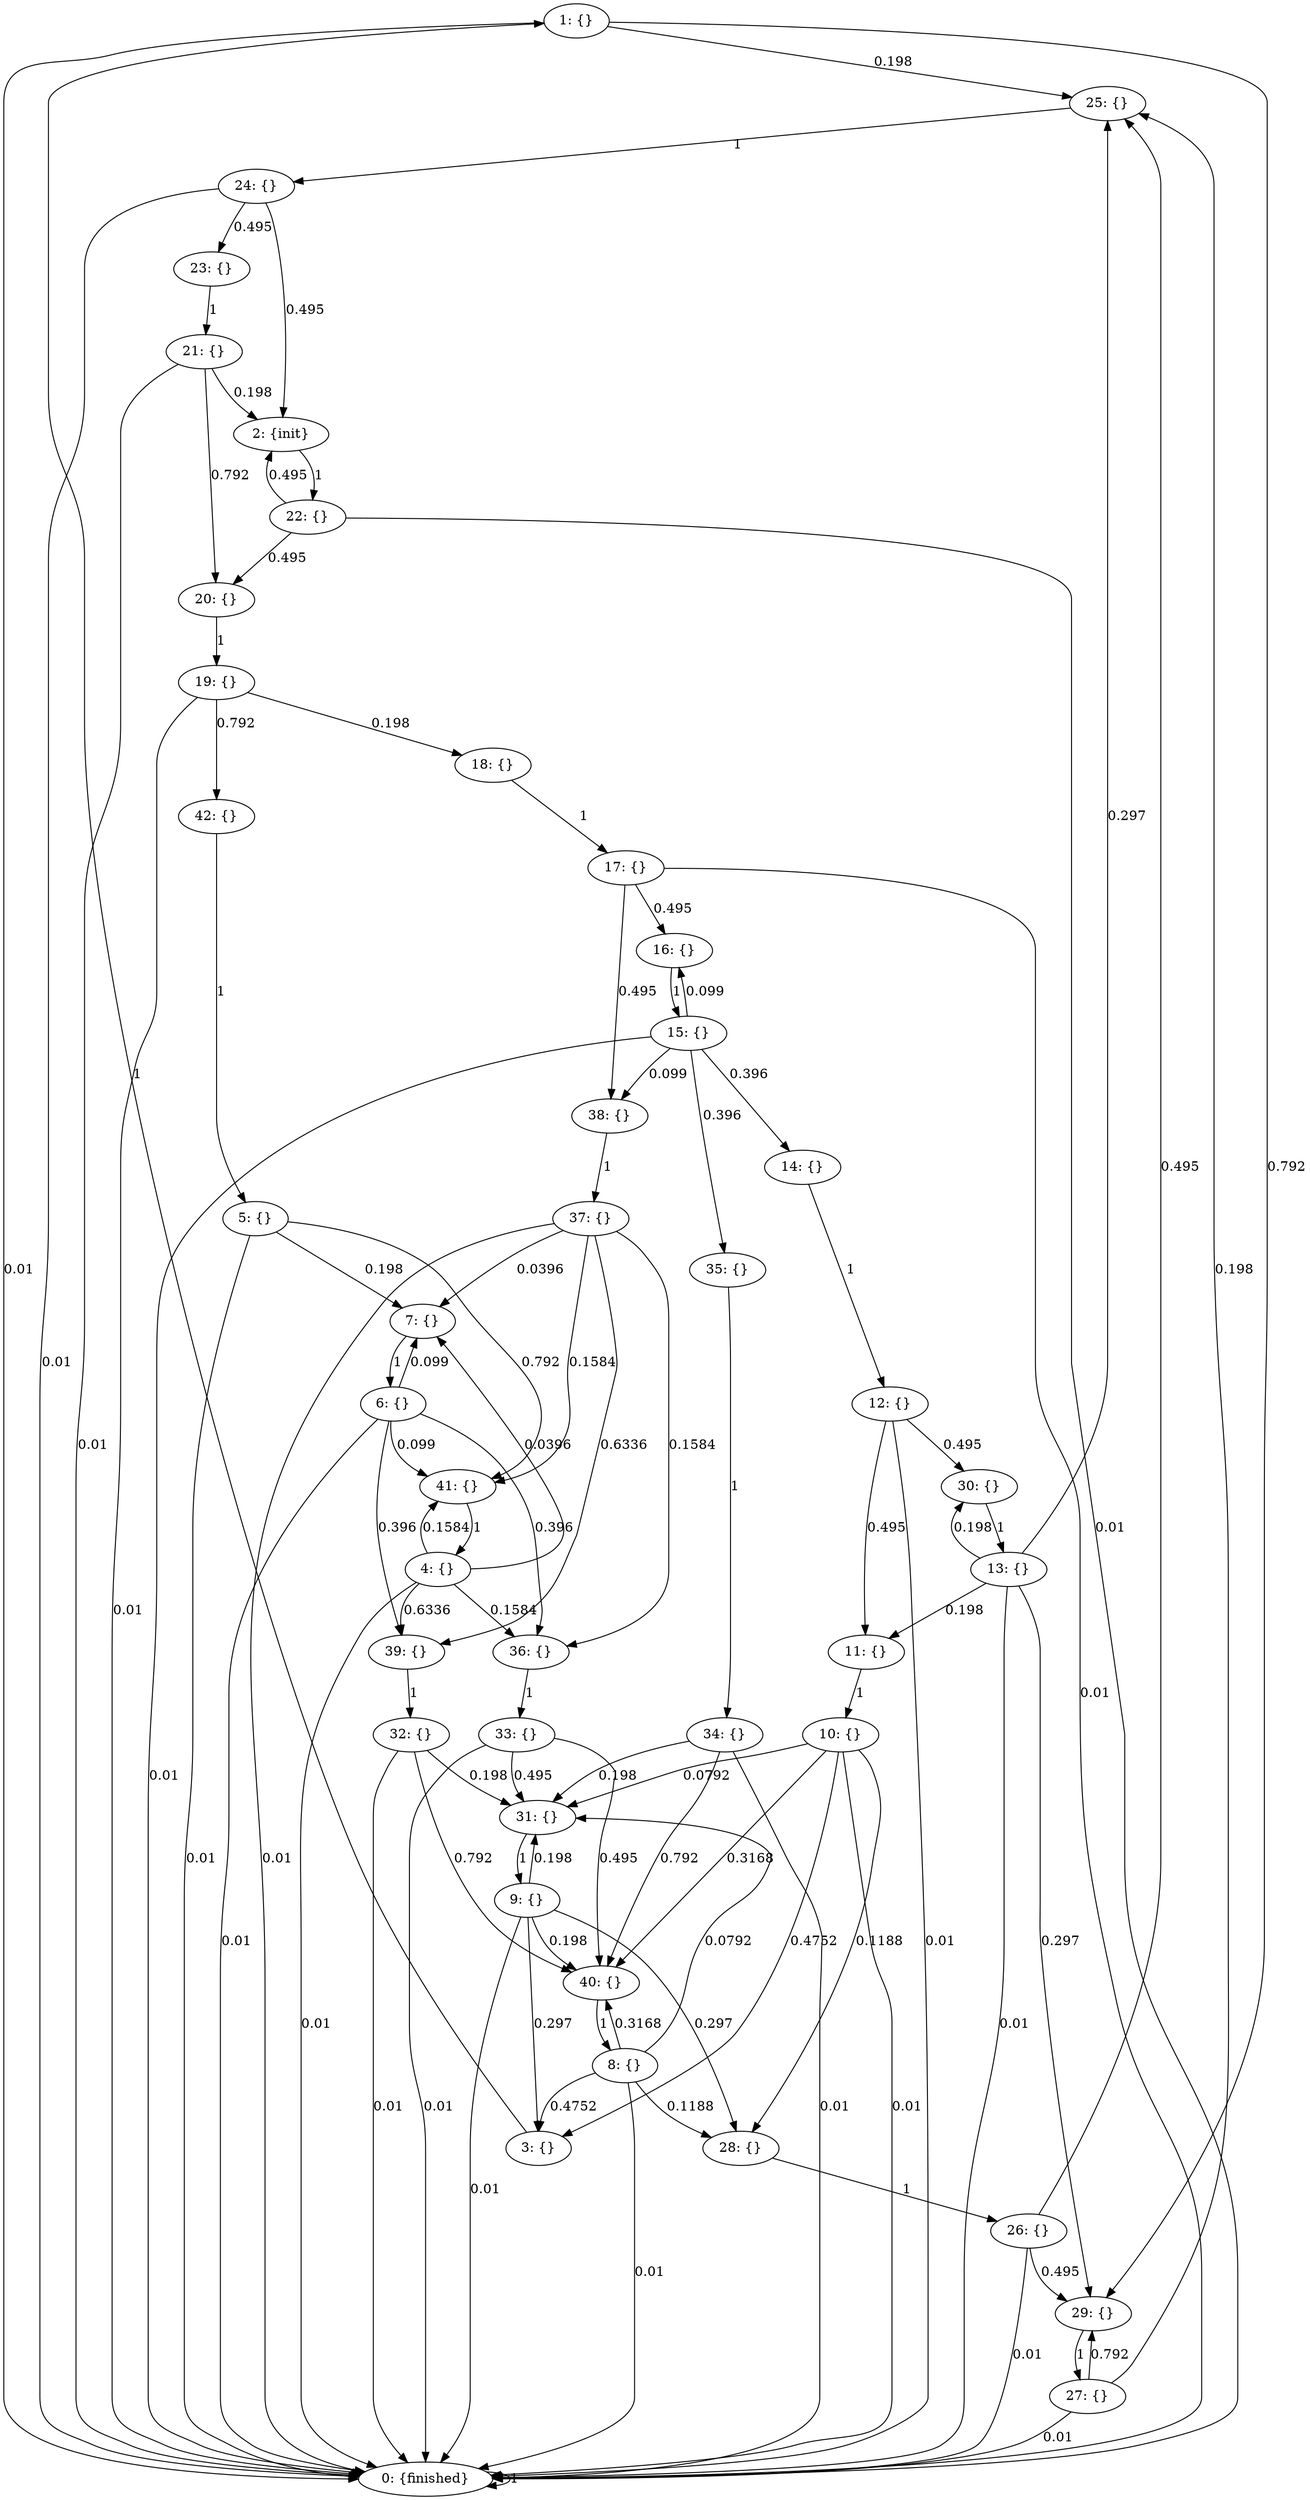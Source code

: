 digraph model {
	0 [ label = "0: {finished}" ];
	1 [ label = "1: {}" ];
	2 [ label = "2: {init}" ];
	3 [ label = "3: {}" ];
	4 [ label = "4: {}" ];
	5 [ label = "5: {}" ];
	6 [ label = "6: {}" ];
	7 [ label = "7: {}" ];
	8 [ label = "8: {}" ];
	9 [ label = "9: {}" ];
	10 [ label = "10: {}" ];
	11 [ label = "11: {}" ];
	12 [ label = "12: {}" ];
	13 [ label = "13: {}" ];
	14 [ label = "14: {}" ];
	15 [ label = "15: {}" ];
	16 [ label = "16: {}" ];
	17 [ label = "17: {}" ];
	18 [ label = "18: {}" ];
	19 [ label = "19: {}" ];
	20 [ label = "20: {}" ];
	21 [ label = "21: {}" ];
	22 [ label = "22: {}" ];
	23 [ label = "23: {}" ];
	24 [ label = "24: {}" ];
	25 [ label = "25: {}" ];
	26 [ label = "26: {}" ];
	27 [ label = "27: {}" ];
	28 [ label = "28: {}" ];
	29 [ label = "29: {}" ];
	30 [ label = "30: {}" ];
	31 [ label = "31: {}" ];
	32 [ label = "32: {}" ];
	33 [ label = "33: {}" ];
	34 [ label = "34: {}" ];
	35 [ label = "35: {}" ];
	36 [ label = "36: {}" ];
	37 [ label = "37: {}" ];
	38 [ label = "38: {}" ];
	39 [ label = "39: {}" ];
	40 [ label = "40: {}" ];
	41 [ label = "41: {}" ];
	42 [ label = "42: {}" ];
	0 -> 0 [ label= "1" ];
	1 -> 0 [ label= "0.01" ];
	1 -> 25 [ label= "0.198" ];
	1 -> 29 [ label= "0.792" ];
	2 -> 22 [ label= "1" ];
	3 -> 1 [ label= "1" ];
	4 -> 0 [ label= "0.01" ];
	4 -> 7 [ label= "0.0396" ];
	4 -> 36 [ label= "0.1584" ];
	4 -> 39 [ label= "0.6336" ];
	4 -> 41 [ label= "0.1584" ];
	5 -> 0 [ label= "0.01" ];
	5 -> 7 [ label= "0.198" ];
	5 -> 41 [ label= "0.792" ];
	6 -> 0 [ label= "0.01" ];
	6 -> 7 [ label= "0.099" ];
	6 -> 36 [ label= "0.396" ];
	6 -> 39 [ label= "0.396" ];
	6 -> 41 [ label= "0.099" ];
	7 -> 6 [ label= "1" ];
	8 -> 0 [ label= "0.01" ];
	8 -> 3 [ label= "0.4752" ];
	8 -> 28 [ label= "0.1188" ];
	8 -> 31 [ label= "0.0792" ];
	8 -> 40 [ label= "0.3168" ];
	9 -> 0 [ label= "0.01" ];
	9 -> 3 [ label= "0.297" ];
	9 -> 28 [ label= "0.297" ];
	9 -> 31 [ label= "0.198" ];
	9 -> 40 [ label= "0.198" ];
	10 -> 0 [ label= "0.01" ];
	10 -> 3 [ label= "0.4752" ];
	10 -> 28 [ label= "0.1188" ];
	10 -> 31 [ label= "0.0792" ];
	10 -> 40 [ label= "0.3168" ];
	11 -> 10 [ label= "1" ];
	12 -> 0 [ label= "0.01" ];
	12 -> 11 [ label= "0.495" ];
	12 -> 30 [ label= "0.495" ];
	13 -> 0 [ label= "0.01" ];
	13 -> 11 [ label= "0.198" ];
	13 -> 25 [ label= "0.297" ];
	13 -> 29 [ label= "0.297" ];
	13 -> 30 [ label= "0.198" ];
	14 -> 12 [ label= "1" ];
	15 -> 0 [ label= "0.01" ];
	15 -> 14 [ label= "0.396" ];
	15 -> 16 [ label= "0.099" ];
	15 -> 35 [ label= "0.396" ];
	15 -> 38 [ label= "0.099" ];
	16 -> 15 [ label= "1" ];
	17 -> 0 [ label= "0.01" ];
	17 -> 16 [ label= "0.495" ];
	17 -> 38 [ label= "0.495" ];
	18 -> 17 [ label= "1" ];
	19 -> 0 [ label= "0.01" ];
	19 -> 18 [ label= "0.198" ];
	19 -> 42 [ label= "0.792" ];
	20 -> 19 [ label= "1" ];
	21 -> 0 [ label= "0.01" ];
	21 -> 2 [ label= "0.198" ];
	21 -> 20 [ label= "0.792" ];
	22 -> 0 [ label= "0.01" ];
	22 -> 2 [ label= "0.495" ];
	22 -> 20 [ label= "0.495" ];
	23 -> 21 [ label= "1" ];
	24 -> 0 [ label= "0.01" ];
	24 -> 2 [ label= "0.495" ];
	24 -> 23 [ label= "0.495" ];
	25 -> 24 [ label= "1" ];
	26 -> 0 [ label= "0.01" ];
	26 -> 25 [ label= "0.495" ];
	26 -> 29 [ label= "0.495" ];
	27 -> 0 [ label= "0.01" ];
	27 -> 25 [ label= "0.198" ];
	27 -> 29 [ label= "0.792" ];
	28 -> 26 [ label= "1" ];
	29 -> 27 [ label= "1" ];
	30 -> 13 [ label= "1" ];
	31 -> 9 [ label= "1" ];
	32 -> 0 [ label= "0.01" ];
	32 -> 31 [ label= "0.198" ];
	32 -> 40 [ label= "0.792" ];
	33 -> 0 [ label= "0.01" ];
	33 -> 31 [ label= "0.495" ];
	33 -> 40 [ label= "0.495" ];
	34 -> 0 [ label= "0.01" ];
	34 -> 31 [ label= "0.198" ];
	34 -> 40 [ label= "0.792" ];
	35 -> 34 [ label= "1" ];
	36 -> 33 [ label= "1" ];
	37 -> 0 [ label= "0.01" ];
	37 -> 7 [ label= "0.0396" ];
	37 -> 36 [ label= "0.1584" ];
	37 -> 39 [ label= "0.6336" ];
	37 -> 41 [ label= "0.1584" ];
	38 -> 37 [ label= "1" ];
	39 -> 32 [ label= "1" ];
	40 -> 8 [ label= "1" ];
	41 -> 4 [ label= "1" ];
	42 -> 5 [ label= "1" ];
}
